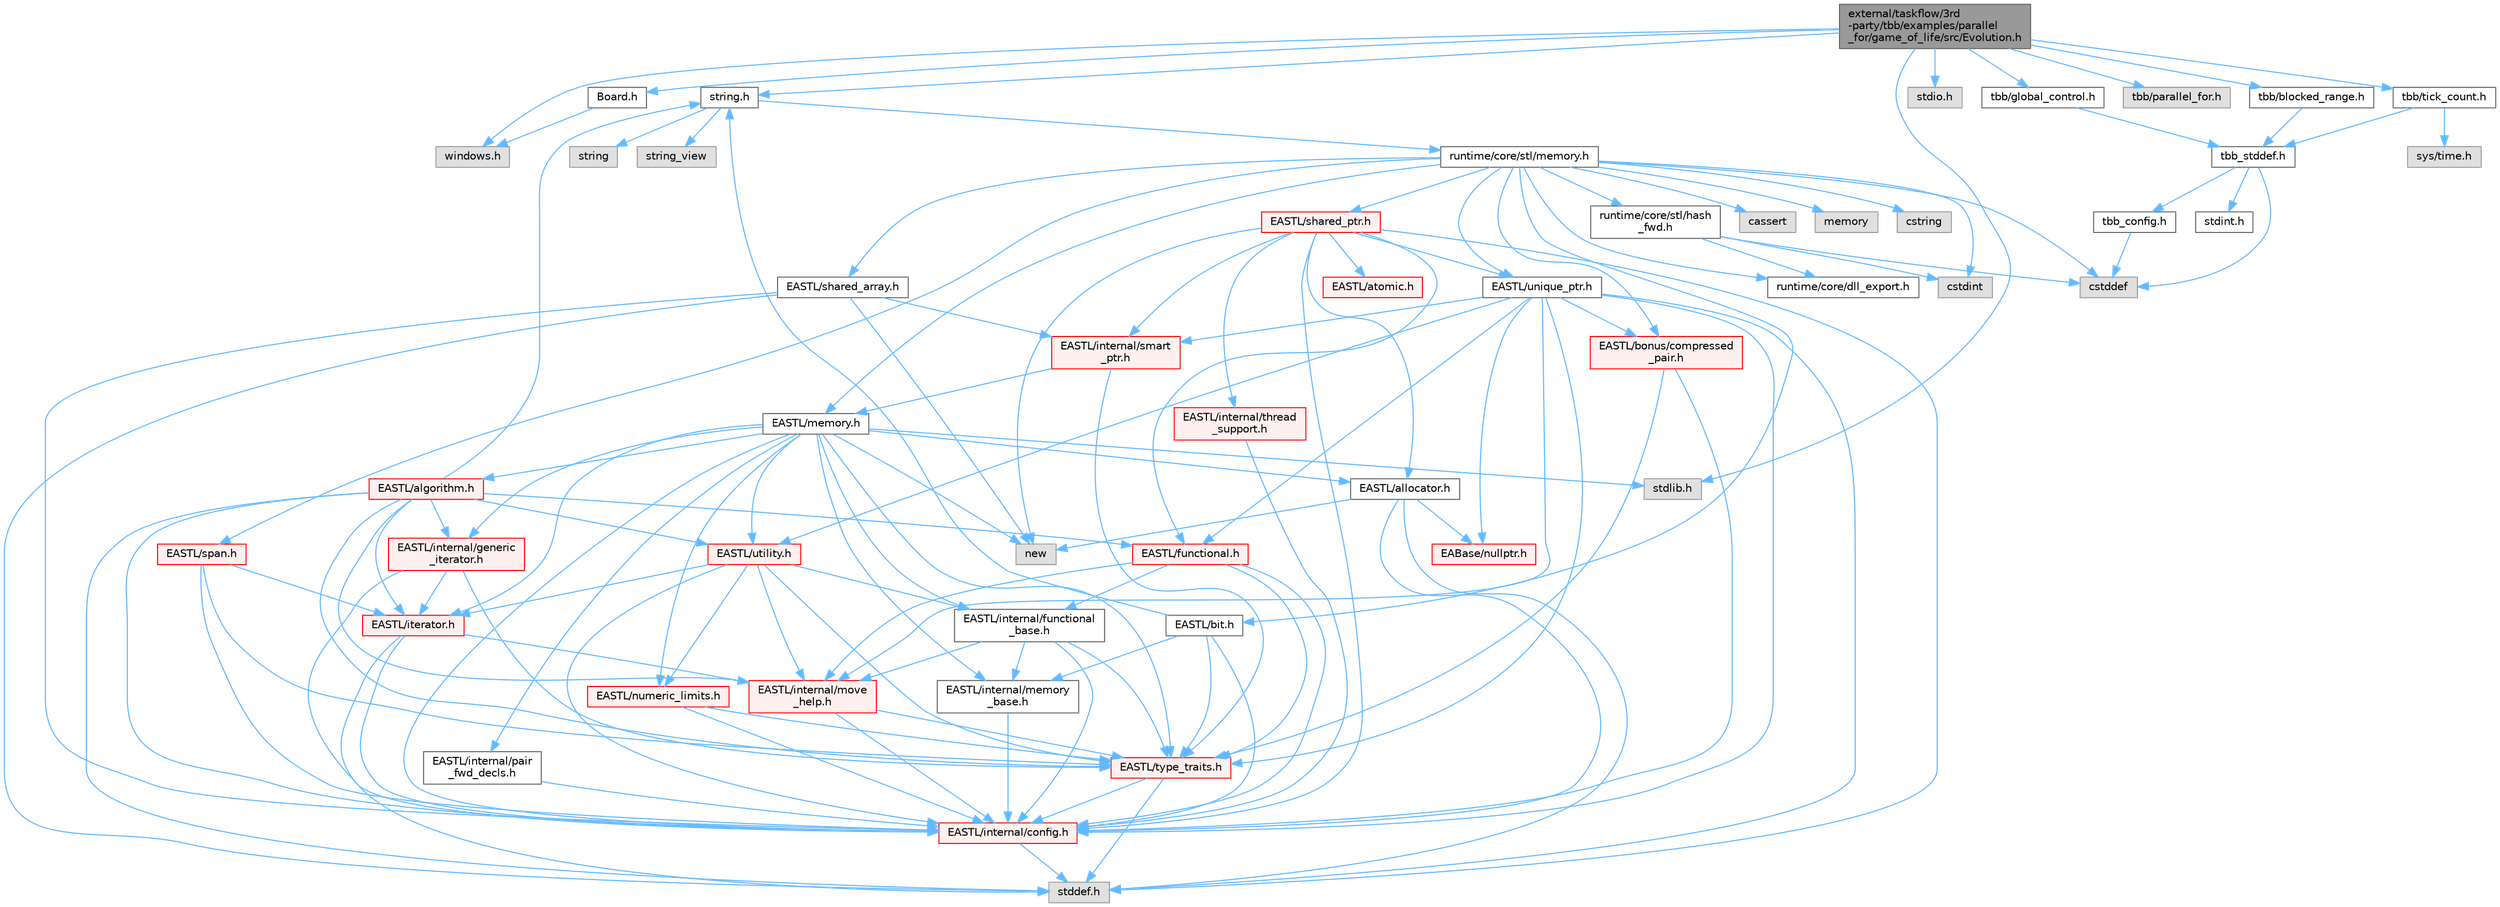 digraph "external/taskflow/3rd-party/tbb/examples/parallel_for/game_of_life/src/Evolution.h"
{
 // LATEX_PDF_SIZE
  bgcolor="transparent";
  edge [fontname=Helvetica,fontsize=10,labelfontname=Helvetica,labelfontsize=10];
  node [fontname=Helvetica,fontsize=10,shape=box,height=0.2,width=0.4];
  Node1 [id="Node000001",label="external/taskflow/3rd\l-party/tbb/examples/parallel\l_for/game_of_life/src/Evolution.h",height=0.2,width=0.4,color="gray40", fillcolor="grey60", style="filled", fontcolor="black",tooltip=" "];
  Node1 -> Node2 [id="edge128_Node000001_Node000002",color="steelblue1",style="solid",tooltip=" "];
  Node2 [id="Node000002",label="Board.h",height=0.2,width=0.4,color="grey40", fillcolor="white", style="filled",URL="$_board_8h.html",tooltip=" "];
  Node2 -> Node3 [id="edge129_Node000002_Node000003",color="steelblue1",style="solid",tooltip=" "];
  Node3 [id="Node000003",label="windows.h",height=0.2,width=0.4,color="grey60", fillcolor="#E0E0E0", style="filled",tooltip=" "];
  Node1 -> Node4 [id="edge130_Node000001_Node000004",color="steelblue1",style="solid",tooltip=" "];
  Node4 [id="Node000004",label="string.h",height=0.2,width=0.4,color="grey40", fillcolor="white", style="filled",URL="$string_8h.html",tooltip=" "];
  Node4 -> Node5 [id="edge131_Node000004_Node000005",color="steelblue1",style="solid",tooltip=" "];
  Node5 [id="Node000005",label="string",height=0.2,width=0.4,color="grey60", fillcolor="#E0E0E0", style="filled",tooltip=" "];
  Node4 -> Node6 [id="edge132_Node000004_Node000006",color="steelblue1",style="solid",tooltip=" "];
  Node6 [id="Node000006",label="string_view",height=0.2,width=0.4,color="grey60", fillcolor="#E0E0E0", style="filled",tooltip=" "];
  Node4 -> Node7 [id="edge133_Node000004_Node000007",color="steelblue1",style="solid",tooltip=" "];
  Node7 [id="Node000007",label="runtime/core/stl/memory.h",height=0.2,width=0.4,color="grey40", fillcolor="white", style="filled",URL="$runtime_2core_2stl_2memory_8h.html",tooltip=" "];
  Node7 -> Node8 [id="edge134_Node000007_Node000008",color="steelblue1",style="solid",tooltip=" "];
  Node8 [id="Node000008",label="cstddef",height=0.2,width=0.4,color="grey60", fillcolor="#E0E0E0", style="filled",tooltip=" "];
  Node7 -> Node9 [id="edge135_Node000007_Node000009",color="steelblue1",style="solid",tooltip=" "];
  Node9 [id="Node000009",label="cstdint",height=0.2,width=0.4,color="grey60", fillcolor="#E0E0E0", style="filled",tooltip=" "];
  Node7 -> Node10 [id="edge136_Node000007_Node000010",color="steelblue1",style="solid",tooltip=" "];
  Node10 [id="Node000010",label="cassert",height=0.2,width=0.4,color="grey60", fillcolor="#E0E0E0", style="filled",tooltip=" "];
  Node7 -> Node11 [id="edge137_Node000007_Node000011",color="steelblue1",style="solid",tooltip=" "];
  Node11 [id="Node000011",label="memory",height=0.2,width=0.4,color="grey60", fillcolor="#E0E0E0", style="filled",tooltip=" "];
  Node7 -> Node12 [id="edge138_Node000007_Node000012",color="steelblue1",style="solid",tooltip=" "];
  Node12 [id="Node000012",label="cstring",height=0.2,width=0.4,color="grey60", fillcolor="#E0E0E0", style="filled",tooltip=" "];
  Node7 -> Node13 [id="edge139_Node000007_Node000013",color="steelblue1",style="solid",tooltip=" "];
  Node13 [id="Node000013",label="EASTL/bit.h",height=0.2,width=0.4,color="grey40", fillcolor="white", style="filled",URL="$bit_8h.html",tooltip=" "];
  Node13 -> Node14 [id="edge140_Node000013_Node000014",color="steelblue1",style="solid",tooltip=" "];
  Node14 [id="Node000014",label="EASTL/internal/config.h",height=0.2,width=0.4,color="red", fillcolor="#FFF0F0", style="filled",URL="$runtime_2_e_a_s_t_l_2include_2_e_a_s_t_l_2internal_2config_8h.html",tooltip=" "];
  Node14 -> Node22 [id="edge141_Node000014_Node000022",color="steelblue1",style="solid",tooltip=" "];
  Node22 [id="Node000022",label="stddef.h",height=0.2,width=0.4,color="grey60", fillcolor="#E0E0E0", style="filled",tooltip=" "];
  Node13 -> Node23 [id="edge142_Node000013_Node000023",color="steelblue1",style="solid",tooltip=" "];
  Node23 [id="Node000023",label="EASTL/internal/memory\l_base.h",height=0.2,width=0.4,color="grey40", fillcolor="white", style="filled",URL="$memory__base_8h.html",tooltip=" "];
  Node23 -> Node14 [id="edge143_Node000023_Node000014",color="steelblue1",style="solid",tooltip=" "];
  Node13 -> Node24 [id="edge144_Node000013_Node000024",color="steelblue1",style="solid",tooltip=" "];
  Node24 [id="Node000024",label="EASTL/type_traits.h",height=0.2,width=0.4,color="red", fillcolor="#FFF0F0", style="filled",URL="$_e_a_s_t_l_2include_2_e_a_s_t_l_2type__traits_8h.html",tooltip=" "];
  Node24 -> Node14 [id="edge145_Node000024_Node000014",color="steelblue1",style="solid",tooltip=" "];
  Node24 -> Node22 [id="edge146_Node000024_Node000022",color="steelblue1",style="solid",tooltip=" "];
  Node13 -> Node4 [id="edge147_Node000013_Node000004",color="steelblue1",style="solid",tooltip=" "];
  Node7 -> Node34 [id="edge148_Node000007_Node000034",color="steelblue1",style="solid",tooltip=" "];
  Node34 [id="Node000034",label="EASTL/memory.h",height=0.2,width=0.4,color="grey40", fillcolor="white", style="filled",URL="$runtime_2_e_a_s_t_l_2include_2_e_a_s_t_l_2memory_8h.html",tooltip=" "];
  Node34 -> Node14 [id="edge149_Node000034_Node000014",color="steelblue1",style="solid",tooltip=" "];
  Node34 -> Node23 [id="edge150_Node000034_Node000023",color="steelblue1",style="solid",tooltip=" "];
  Node34 -> Node35 [id="edge151_Node000034_Node000035",color="steelblue1",style="solid",tooltip=" "];
  Node35 [id="Node000035",label="EASTL/internal/generic\l_iterator.h",height=0.2,width=0.4,color="red", fillcolor="#FFF0F0", style="filled",URL="$generic__iterator_8h.html",tooltip=" "];
  Node35 -> Node14 [id="edge152_Node000035_Node000014",color="steelblue1",style="solid",tooltip=" "];
  Node35 -> Node36 [id="edge153_Node000035_Node000036",color="steelblue1",style="solid",tooltip=" "];
  Node36 [id="Node000036",label="EASTL/iterator.h",height=0.2,width=0.4,color="red", fillcolor="#FFF0F0", style="filled",URL="$_e_a_s_t_l_2include_2_e_a_s_t_l_2iterator_8h.html",tooltip=" "];
  Node36 -> Node14 [id="edge154_Node000036_Node000014",color="steelblue1",style="solid",tooltip=" "];
  Node36 -> Node37 [id="edge155_Node000036_Node000037",color="steelblue1",style="solid",tooltip=" "];
  Node37 [id="Node000037",label="EASTL/internal/move\l_help.h",height=0.2,width=0.4,color="red", fillcolor="#FFF0F0", style="filled",URL="$move__help_8h.html",tooltip=" "];
  Node37 -> Node14 [id="edge156_Node000037_Node000014",color="steelblue1",style="solid",tooltip=" "];
  Node37 -> Node24 [id="edge157_Node000037_Node000024",color="steelblue1",style="solid",tooltip=" "];
  Node36 -> Node22 [id="edge158_Node000036_Node000022",color="steelblue1",style="solid",tooltip=" "];
  Node35 -> Node24 [id="edge159_Node000035_Node000024",color="steelblue1",style="solid",tooltip=" "];
  Node34 -> Node39 [id="edge160_Node000034_Node000039",color="steelblue1",style="solid",tooltip=" "];
  Node39 [id="Node000039",label="EASTL/internal/pair\l_fwd_decls.h",height=0.2,width=0.4,color="grey40", fillcolor="white", style="filled",URL="$pair__fwd__decls_8h.html",tooltip=" "];
  Node39 -> Node14 [id="edge161_Node000039_Node000014",color="steelblue1",style="solid",tooltip=" "];
  Node34 -> Node40 [id="edge162_Node000034_Node000040",color="steelblue1",style="solid",tooltip=" "];
  Node40 [id="Node000040",label="EASTL/internal/functional\l_base.h",height=0.2,width=0.4,color="grey40", fillcolor="white", style="filled",URL="$functional__base_8h.html",tooltip=" "];
  Node40 -> Node14 [id="edge163_Node000040_Node000014",color="steelblue1",style="solid",tooltip=" "];
  Node40 -> Node23 [id="edge164_Node000040_Node000023",color="steelblue1",style="solid",tooltip=" "];
  Node40 -> Node37 [id="edge165_Node000040_Node000037",color="steelblue1",style="solid",tooltip=" "];
  Node40 -> Node24 [id="edge166_Node000040_Node000024",color="steelblue1",style="solid",tooltip=" "];
  Node34 -> Node41 [id="edge167_Node000034_Node000041",color="steelblue1",style="solid",tooltip=" "];
  Node41 [id="Node000041",label="EASTL/algorithm.h",height=0.2,width=0.4,color="red", fillcolor="#FFF0F0", style="filled",URL="$_e_a_s_t_l_2include_2_e_a_s_t_l_2algorithm_8h.html",tooltip=" "];
  Node41 -> Node14 [id="edge168_Node000041_Node000014",color="steelblue1",style="solid",tooltip=" "];
  Node41 -> Node24 [id="edge169_Node000041_Node000024",color="steelblue1",style="solid",tooltip=" "];
  Node41 -> Node37 [id="edge170_Node000041_Node000037",color="steelblue1",style="solid",tooltip=" "];
  Node41 -> Node36 [id="edge171_Node000041_Node000036",color="steelblue1",style="solid",tooltip=" "];
  Node41 -> Node44 [id="edge172_Node000041_Node000044",color="steelblue1",style="solid",tooltip=" "];
  Node44 [id="Node000044",label="EASTL/functional.h",height=0.2,width=0.4,color="red", fillcolor="#FFF0F0", style="filled",URL="$_e_a_s_t_l_2include_2_e_a_s_t_l_2functional_8h.html",tooltip=" "];
  Node44 -> Node14 [id="edge173_Node000044_Node000014",color="steelblue1",style="solid",tooltip=" "];
  Node44 -> Node37 [id="edge174_Node000044_Node000037",color="steelblue1",style="solid",tooltip=" "];
  Node44 -> Node24 [id="edge175_Node000044_Node000024",color="steelblue1",style="solid",tooltip=" "];
  Node44 -> Node40 [id="edge176_Node000044_Node000040",color="steelblue1",style="solid",tooltip=" "];
  Node41 -> Node51 [id="edge177_Node000041_Node000051",color="steelblue1",style="solid",tooltip=" "];
  Node51 [id="Node000051",label="EASTL/utility.h",height=0.2,width=0.4,color="red", fillcolor="#FFF0F0", style="filled",URL="$runtime_2_e_a_s_t_l_2include_2_e_a_s_t_l_2utility_8h.html",tooltip=" "];
  Node51 -> Node14 [id="edge178_Node000051_Node000014",color="steelblue1",style="solid",tooltip=" "];
  Node51 -> Node24 [id="edge179_Node000051_Node000024",color="steelblue1",style="solid",tooltip=" "];
  Node51 -> Node36 [id="edge180_Node000051_Node000036",color="steelblue1",style="solid",tooltip=" "];
  Node51 -> Node52 [id="edge181_Node000051_Node000052",color="steelblue1",style="solid",tooltip=" "];
  Node52 [id="Node000052",label="EASTL/numeric_limits.h",height=0.2,width=0.4,color="red", fillcolor="#FFF0F0", style="filled",URL="$numeric__limits_8h.html",tooltip=" "];
  Node52 -> Node14 [id="edge182_Node000052_Node000014",color="steelblue1",style="solid",tooltip=" "];
  Node52 -> Node24 [id="edge183_Node000052_Node000024",color="steelblue1",style="solid",tooltip=" "];
  Node51 -> Node40 [id="edge184_Node000051_Node000040",color="steelblue1",style="solid",tooltip=" "];
  Node51 -> Node37 [id="edge185_Node000051_Node000037",color="steelblue1",style="solid",tooltip=" "];
  Node41 -> Node35 [id="edge186_Node000041_Node000035",color="steelblue1",style="solid",tooltip=" "];
  Node41 -> Node22 [id="edge187_Node000041_Node000022",color="steelblue1",style="solid",tooltip=" "];
  Node41 -> Node4 [id="edge188_Node000041_Node000004",color="steelblue1",style="solid",tooltip=" "];
  Node34 -> Node24 [id="edge189_Node000034_Node000024",color="steelblue1",style="solid",tooltip=" "];
  Node34 -> Node48 [id="edge190_Node000034_Node000048",color="steelblue1",style="solid",tooltip=" "];
  Node48 [id="Node000048",label="EASTL/allocator.h",height=0.2,width=0.4,color="grey40", fillcolor="white", style="filled",URL="$runtime_2_e_a_s_t_l_2include_2_e_a_s_t_l_2allocator_8h.html",tooltip=" "];
  Node48 -> Node14 [id="edge191_Node000048_Node000014",color="steelblue1",style="solid",tooltip=" "];
  Node48 -> Node26 [id="edge192_Node000048_Node000026",color="steelblue1",style="solid",tooltip=" "];
  Node26 [id="Node000026",label="EABase/nullptr.h",height=0.2,width=0.4,color="red", fillcolor="#FFF0F0", style="filled",URL="$nullptr_8h.html",tooltip=" "];
  Node48 -> Node22 [id="edge193_Node000048_Node000022",color="steelblue1",style="solid",tooltip=" "];
  Node48 -> Node49 [id="edge194_Node000048_Node000049",color="steelblue1",style="solid",tooltip=" "];
  Node49 [id="Node000049",label="new",height=0.2,width=0.4,color="grey60", fillcolor="#E0E0E0", style="filled",tooltip=" "];
  Node34 -> Node36 [id="edge195_Node000034_Node000036",color="steelblue1",style="solid",tooltip=" "];
  Node34 -> Node51 [id="edge196_Node000034_Node000051",color="steelblue1",style="solid",tooltip=" "];
  Node34 -> Node52 [id="edge197_Node000034_Node000052",color="steelblue1",style="solid",tooltip=" "];
  Node34 -> Node61 [id="edge198_Node000034_Node000061",color="steelblue1",style="solid",tooltip=" "];
  Node61 [id="Node000061",label="stdlib.h",height=0.2,width=0.4,color="grey60", fillcolor="#E0E0E0", style="filled",tooltip=" "];
  Node34 -> Node49 [id="edge199_Node000034_Node000049",color="steelblue1",style="solid",tooltip=" "];
  Node7 -> Node62 [id="edge200_Node000007_Node000062",color="steelblue1",style="solid",tooltip=" "];
  Node62 [id="Node000062",label="EASTL/shared_array.h",height=0.2,width=0.4,color="grey40", fillcolor="white", style="filled",URL="$shared__array_8h.html",tooltip=" "];
  Node62 -> Node14 [id="edge201_Node000062_Node000014",color="steelblue1",style="solid",tooltip=" "];
  Node62 -> Node63 [id="edge202_Node000062_Node000063",color="steelblue1",style="solid",tooltip=" "];
  Node63 [id="Node000063",label="EASTL/internal/smart\l_ptr.h",height=0.2,width=0.4,color="red", fillcolor="#FFF0F0", style="filled",URL="$smart__ptr_8h.html",tooltip=" "];
  Node63 -> Node34 [id="edge203_Node000063_Node000034",color="steelblue1",style="solid",tooltip=" "];
  Node63 -> Node24 [id="edge204_Node000063_Node000024",color="steelblue1",style="solid",tooltip=" "];
  Node62 -> Node49 [id="edge205_Node000062_Node000049",color="steelblue1",style="solid",tooltip=" "];
  Node62 -> Node22 [id="edge206_Node000062_Node000022",color="steelblue1",style="solid",tooltip=" "];
  Node7 -> Node65 [id="edge207_Node000007_Node000065",color="steelblue1",style="solid",tooltip=" "];
  Node65 [id="Node000065",label="EASTL/unique_ptr.h",height=0.2,width=0.4,color="grey40", fillcolor="white", style="filled",URL="$unique__ptr_8h.html",tooltip=" "];
  Node65 -> Node26 [id="edge208_Node000065_Node000026",color="steelblue1",style="solid",tooltip=" "];
  Node65 -> Node66 [id="edge209_Node000065_Node000066",color="steelblue1",style="solid",tooltip=" "];
  Node66 [id="Node000066",label="EASTL/bonus/compressed\l_pair.h",height=0.2,width=0.4,color="red", fillcolor="#FFF0F0", style="filled",URL="$compressed__pair_8h.html",tooltip=" "];
  Node66 -> Node14 [id="edge210_Node000066_Node000014",color="steelblue1",style="solid",tooltip=" "];
  Node66 -> Node24 [id="edge211_Node000066_Node000024",color="steelblue1",style="solid",tooltip=" "];
  Node65 -> Node44 [id="edge212_Node000065_Node000044",color="steelblue1",style="solid",tooltip=" "];
  Node65 -> Node14 [id="edge213_Node000065_Node000014",color="steelblue1",style="solid",tooltip=" "];
  Node65 -> Node37 [id="edge214_Node000065_Node000037",color="steelblue1",style="solid",tooltip=" "];
  Node65 -> Node63 [id="edge215_Node000065_Node000063",color="steelblue1",style="solid",tooltip=" "];
  Node65 -> Node24 [id="edge216_Node000065_Node000024",color="steelblue1",style="solid",tooltip=" "];
  Node65 -> Node51 [id="edge217_Node000065_Node000051",color="steelblue1",style="solid",tooltip=" "];
  Node65 -> Node22 [id="edge218_Node000065_Node000022",color="steelblue1",style="solid",tooltip=" "];
  Node7 -> Node68 [id="edge219_Node000007_Node000068",color="steelblue1",style="solid",tooltip=" "];
  Node68 [id="Node000068",label="EASTL/shared_ptr.h",height=0.2,width=0.4,color="red", fillcolor="#FFF0F0", style="filled",URL="$shared__ptr_8h.html",tooltip=" "];
  Node68 -> Node14 [id="edge220_Node000068_Node000014",color="steelblue1",style="solid",tooltip=" "];
  Node68 -> Node63 [id="edge221_Node000068_Node000063",color="steelblue1",style="solid",tooltip=" "];
  Node68 -> Node69 [id="edge222_Node000068_Node000069",color="steelblue1",style="solid",tooltip=" "];
  Node69 [id="Node000069",label="EASTL/internal/thread\l_support.h",height=0.2,width=0.4,color="red", fillcolor="#FFF0F0", style="filled",URL="$thread__support_8h.html",tooltip=" "];
  Node69 -> Node14 [id="edge223_Node000069_Node000014",color="steelblue1",style="solid",tooltip=" "];
  Node68 -> Node65 [id="edge224_Node000068_Node000065",color="steelblue1",style="solid",tooltip=" "];
  Node68 -> Node44 [id="edge225_Node000068_Node000044",color="steelblue1",style="solid",tooltip=" "];
  Node68 -> Node48 [id="edge226_Node000068_Node000048",color="steelblue1",style="solid",tooltip=" "];
  Node68 -> Node70 [id="edge227_Node000068_Node000070",color="steelblue1",style="solid",tooltip=" "];
  Node70 [id="Node000070",label="EASTL/atomic.h",height=0.2,width=0.4,color="red", fillcolor="#FFF0F0", style="filled",URL="$runtime_2_e_a_s_t_l_2include_2_e_a_s_t_l_2atomic_8h.html",tooltip=" "];
  Node68 -> Node49 [id="edge228_Node000068_Node000049",color="steelblue1",style="solid",tooltip=" "];
  Node68 -> Node22 [id="edge229_Node000068_Node000022",color="steelblue1",style="solid",tooltip=" "];
  Node7 -> Node148 [id="edge230_Node000007_Node000148",color="steelblue1",style="solid",tooltip=" "];
  Node148 [id="Node000148",label="EASTL/span.h",height=0.2,width=0.4,color="red", fillcolor="#FFF0F0", style="filled",URL="$span_8h.html",tooltip=" "];
  Node148 -> Node14 [id="edge231_Node000148_Node000014",color="steelblue1",style="solid",tooltip=" "];
  Node148 -> Node24 [id="edge232_Node000148_Node000024",color="steelblue1",style="solid",tooltip=" "];
  Node148 -> Node36 [id="edge233_Node000148_Node000036",color="steelblue1",style="solid",tooltip=" "];
  Node7 -> Node66 [id="edge234_Node000007_Node000066",color="steelblue1",style="solid",tooltip=" "];
  Node7 -> Node151 [id="edge235_Node000007_Node000151",color="steelblue1",style="solid",tooltip=" "];
  Node151 [id="Node000151",label="runtime/core/dll_export.h",height=0.2,width=0.4,color="grey40", fillcolor="white", style="filled",URL="$dll__export_8h.html",tooltip=" "];
  Node7 -> Node152 [id="edge236_Node000007_Node000152",color="steelblue1",style="solid",tooltip=" "];
  Node152 [id="Node000152",label="runtime/core/stl/hash\l_fwd.h",height=0.2,width=0.4,color="grey40", fillcolor="white", style="filled",URL="$hash__fwd_8h.html",tooltip=" "];
  Node152 -> Node8 [id="edge237_Node000152_Node000008",color="steelblue1",style="solid",tooltip=" "];
  Node152 -> Node9 [id="edge238_Node000152_Node000009",color="steelblue1",style="solid",tooltip=" "];
  Node152 -> Node151 [id="edge239_Node000152_Node000151",color="steelblue1",style="solid",tooltip=" "];
  Node1 -> Node61 [id="edge240_Node000001_Node000061",color="steelblue1",style="solid",tooltip=" "];
  Node1 -> Node153 [id="edge241_Node000001_Node000153",color="steelblue1",style="solid",tooltip=" "];
  Node153 [id="Node000153",label="stdio.h",height=0.2,width=0.4,color="grey60", fillcolor="#E0E0E0", style="filled",tooltip=" "];
  Node1 -> Node154 [id="edge242_Node000001_Node000154",color="steelblue1",style="solid",tooltip=" "];
  Node154 [id="Node000154",label="tbb/blocked_range.h",height=0.2,width=0.4,color="grey40", fillcolor="white", style="filled",URL="$blocked__range_8h.html",tooltip=" "];
  Node154 -> Node155 [id="edge243_Node000154_Node000155",color="steelblue1",style="solid",tooltip=" "];
  Node155 [id="Node000155",label="tbb_stddef.h",height=0.2,width=0.4,color="grey40", fillcolor="white", style="filled",URL="$tbb__stddef_8h.html",tooltip=" "];
  Node155 -> Node156 [id="edge244_Node000155_Node000156",color="steelblue1",style="solid",tooltip=" "];
  Node156 [id="Node000156",label="tbb_config.h",height=0.2,width=0.4,color="grey40", fillcolor="white", style="filled",URL="$tbb__config_8h.html",tooltip=" "];
  Node156 -> Node8 [id="edge245_Node000156_Node000008",color="steelblue1",style="solid",tooltip=" "];
  Node155 -> Node8 [id="edge246_Node000155_Node000008",color="steelblue1",style="solid",tooltip=" "];
  Node155 -> Node157 [id="edge247_Node000155_Node000157",color="steelblue1",style="solid",tooltip=" "];
  Node157 [id="Node000157",label="stdint.h",height=0.2,width=0.4,color="grey40", fillcolor="white", style="filled",URL="$stdint_8h.html",tooltip=" "];
  Node1 -> Node158 [id="edge248_Node000001_Node000158",color="steelblue1",style="solid",tooltip=" "];
  Node158 [id="Node000158",label="tbb/parallel_for.h",height=0.2,width=0.4,color="grey60", fillcolor="#E0E0E0", style="filled",tooltip=" "];
  Node1 -> Node159 [id="edge249_Node000001_Node000159",color="steelblue1",style="solid",tooltip=" "];
  Node159 [id="Node000159",label="tbb/tick_count.h",height=0.2,width=0.4,color="grey40", fillcolor="white", style="filled",URL="$tick__count_8h.html",tooltip=" "];
  Node159 -> Node155 [id="edge250_Node000159_Node000155",color="steelblue1",style="solid",tooltip=" "];
  Node159 -> Node160 [id="edge251_Node000159_Node000160",color="steelblue1",style="solid",tooltip=" "];
  Node160 [id="Node000160",label="sys/time.h",height=0.2,width=0.4,color="grey60", fillcolor="#E0E0E0", style="filled",tooltip=" "];
  Node1 -> Node161 [id="edge252_Node000001_Node000161",color="steelblue1",style="solid",tooltip=" "];
  Node161 [id="Node000161",label="tbb/global_control.h",height=0.2,width=0.4,color="grey40", fillcolor="white", style="filled",URL="$global__control_8h.html",tooltip=" "];
  Node161 -> Node155 [id="edge253_Node000161_Node000155",color="steelblue1",style="solid",tooltip=" "];
  Node1 -> Node3 [id="edge254_Node000001_Node000003",color="steelblue1",style="solid",tooltip=" "];
}
